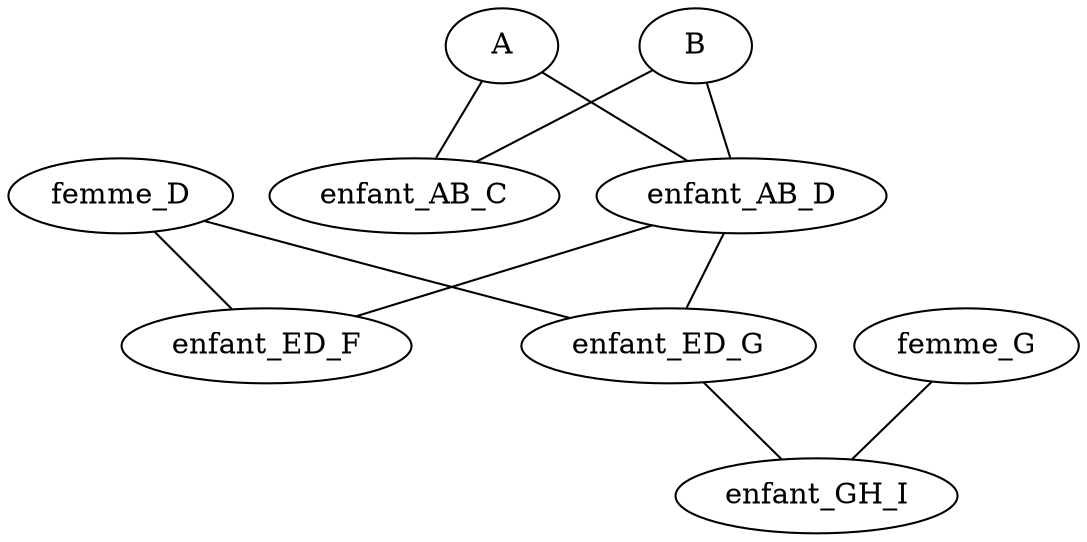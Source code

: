 graph {
	A -- enfant_AB_C;
	A -- enfant_AB_D;
	B -- enfant_AB_C;
	B -- enfant_AB_D;
	enfant_AB_D -- enfant_ED_F;
	enfant_AB_D -- enfant_ED_G;
	femme_D -- enfant_ED_F;
	femme_D -- enfant_ED_G;
	enfant_ED_G -- enfant_GH_I;
	femme_G -- enfant_GH_I;
}